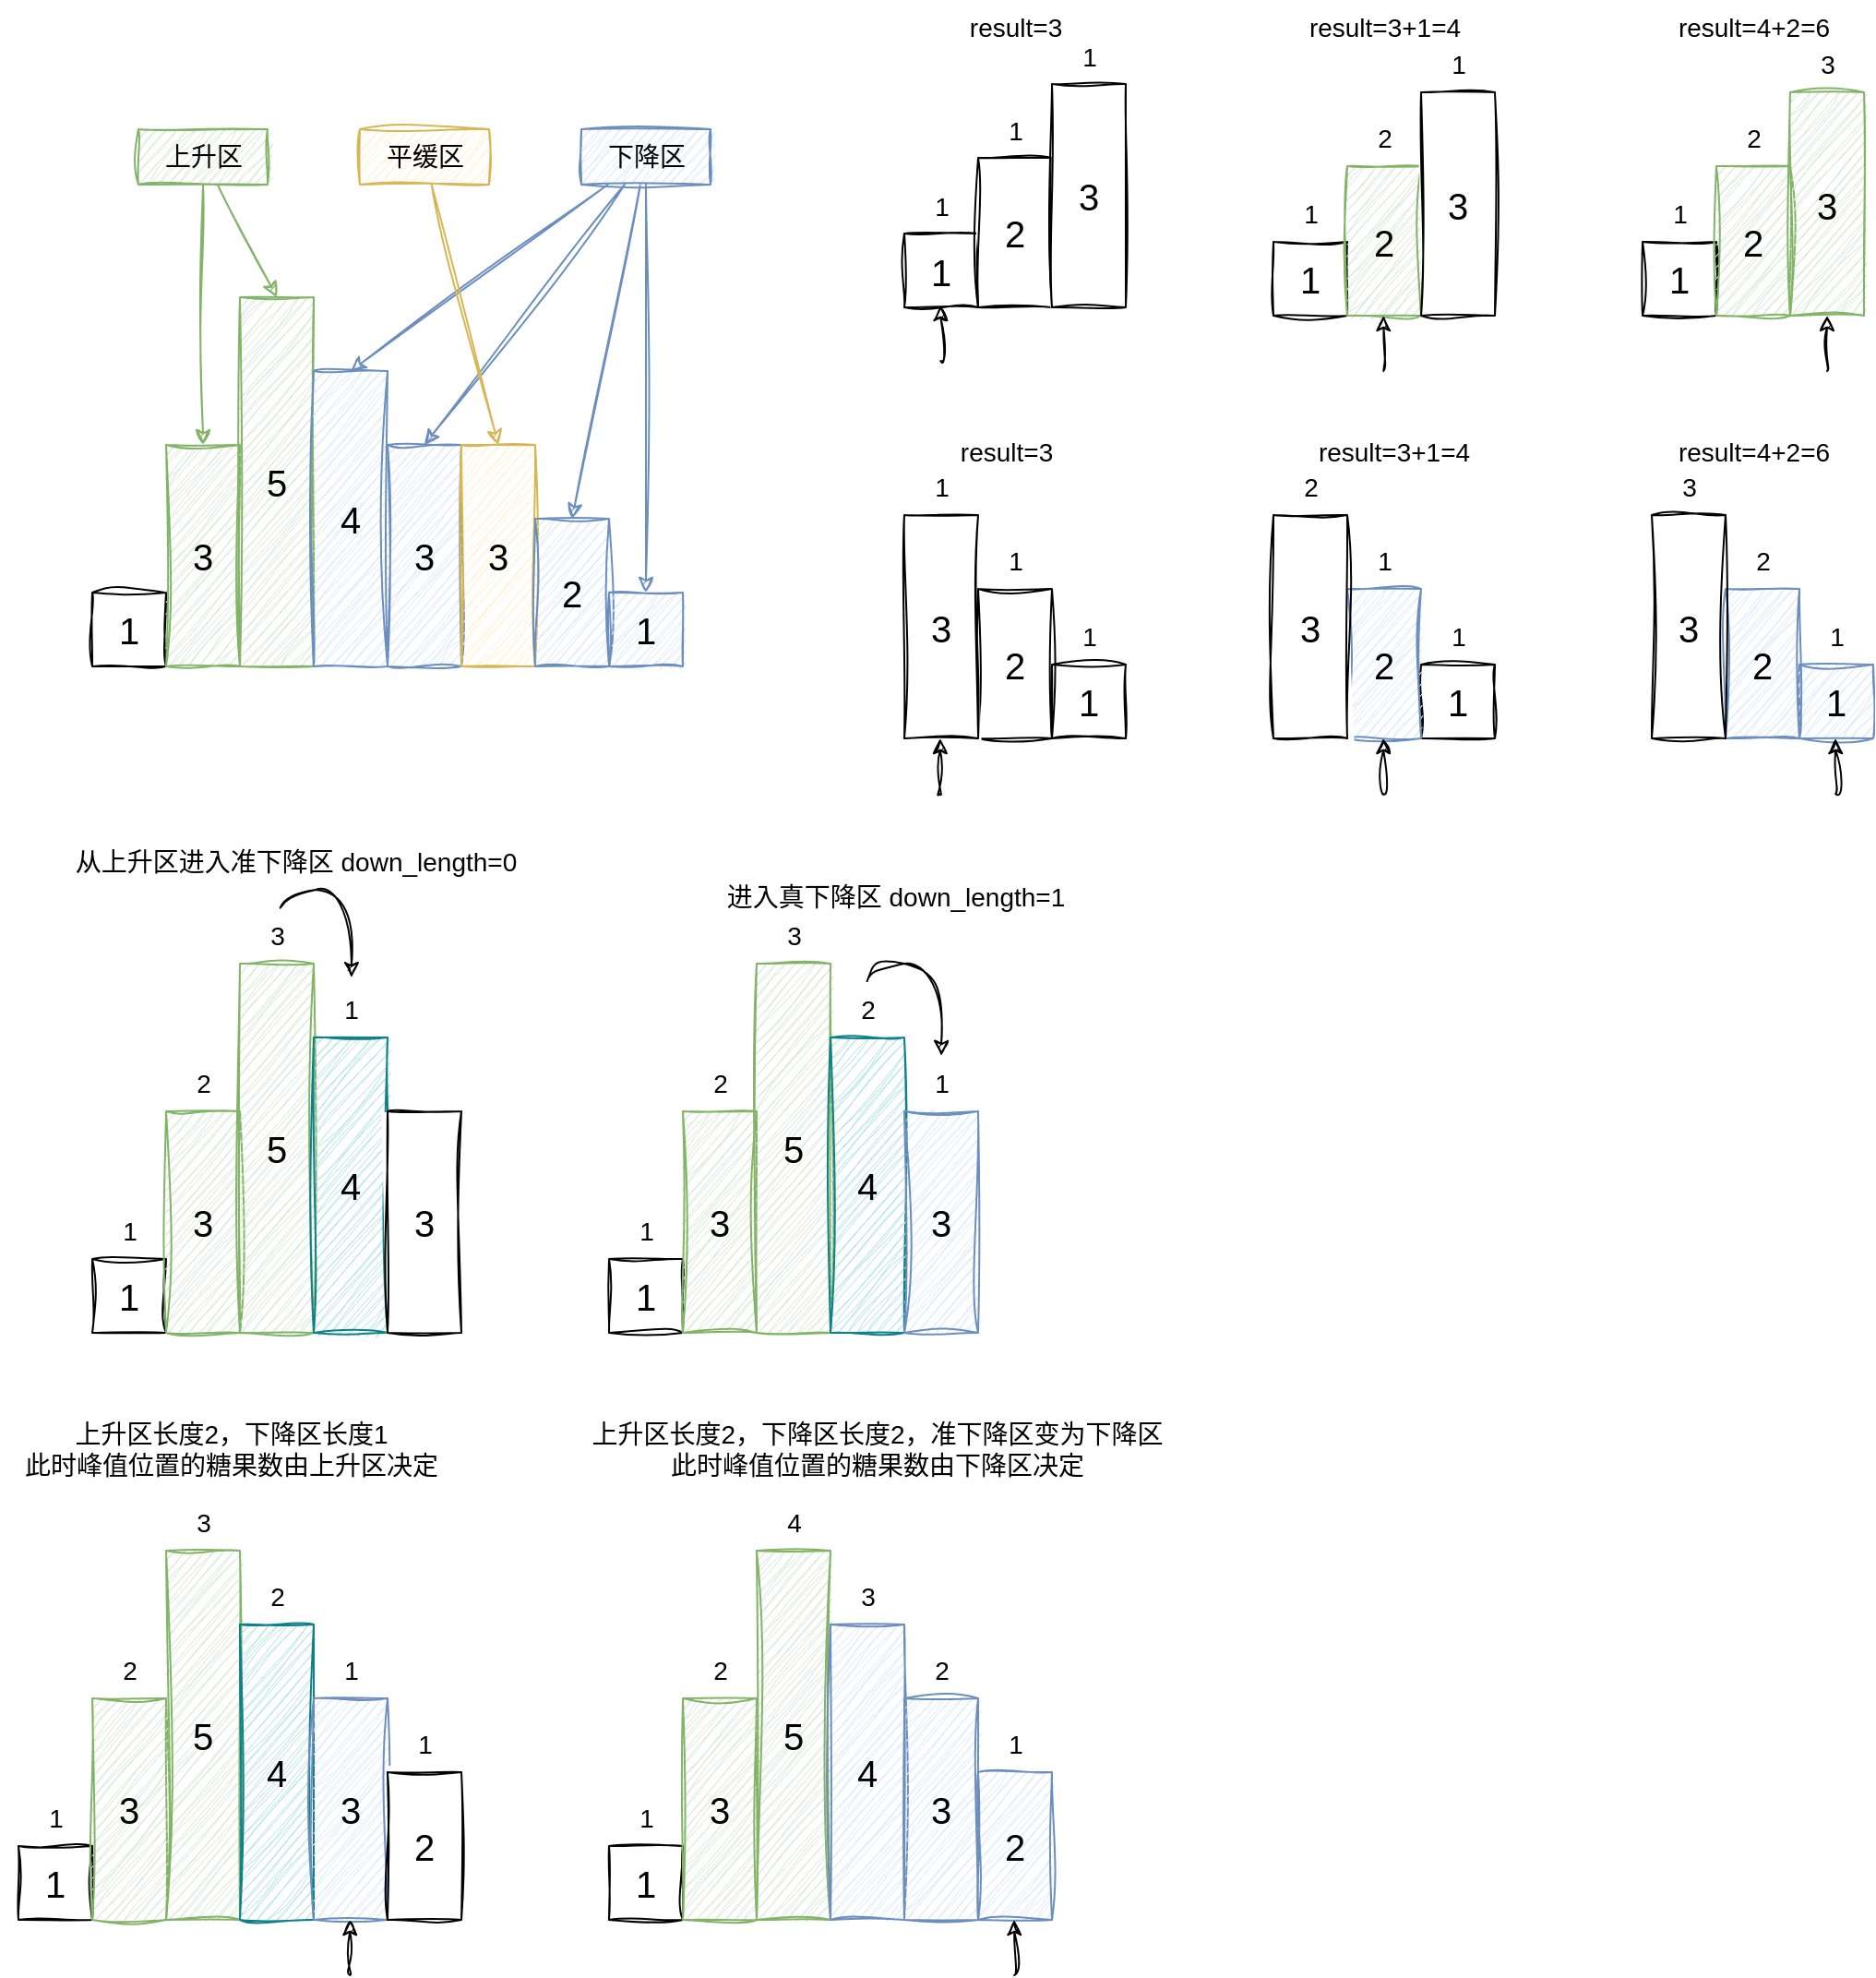 <mxfile>
    <diagram id="J0YqyZ4DPKJ8LeKf7qTu" name="Page-1">
        <mxGraphModel dx="835" dy="553" grid="0" gridSize="10" guides="1" tooltips="1" connect="1" arrows="1" fold="1" page="1" pageScale="1" pageWidth="4681" pageHeight="3300" math="0" shadow="0">
            <root>
                <mxCell id="0"/>
                <mxCell id="1" parent="0"/>
                <mxCell id="2" value="1" style="rounded=0;whiteSpace=wrap;html=1;sketch=1;hachureGap=4;jiggle=2;curveFitting=1;fontFamily=Helvetica;fontSize=20;" vertex="1" parent="1">
                    <mxGeometry x="120" y="321" width="40" height="40" as="geometry"/>
                </mxCell>
                <mxCell id="3" value="3" style="rounded=0;whiteSpace=wrap;html=1;sketch=1;hachureGap=4;jiggle=2;curveFitting=1;fontFamily=Helvetica;fontSize=20;fillColor=#d5e8d4;strokeColor=#82b366;" vertex="1" parent="1">
                    <mxGeometry x="160" y="241" width="40" height="120" as="geometry"/>
                </mxCell>
                <mxCell id="4" value="5" style="rounded=0;whiteSpace=wrap;html=1;sketch=1;hachureGap=4;jiggle=2;curveFitting=1;fontFamily=Helvetica;fontSize=20;fillColor=#d5e8d4;strokeColor=#82b366;" vertex="1" parent="1">
                    <mxGeometry x="200" y="161" width="40" height="200" as="geometry"/>
                </mxCell>
                <mxCell id="5" value="4" style="rounded=0;whiteSpace=wrap;html=1;sketch=1;hachureGap=4;jiggle=2;curveFitting=1;fontFamily=Helvetica;fontSize=20;fillColor=#dae8fc;strokeColor=#6c8ebf;" vertex="1" parent="1">
                    <mxGeometry x="240" y="201" width="40" height="160" as="geometry"/>
                </mxCell>
                <mxCell id="6" value="3" style="rounded=0;whiteSpace=wrap;html=1;sketch=1;hachureGap=4;jiggle=2;curveFitting=1;fontFamily=Helvetica;fontSize=20;fillColor=#dae8fc;strokeColor=#6c8ebf;" vertex="1" parent="1">
                    <mxGeometry x="280" y="241" width="40" height="120" as="geometry"/>
                </mxCell>
                <mxCell id="75" value="3" style="rounded=0;whiteSpace=wrap;html=1;sketch=1;hachureGap=4;jiggle=2;curveFitting=1;fontFamily=Helvetica;fontSize=20;fillColor=#fff2cc;strokeColor=#d6b656;" vertex="1" parent="1">
                    <mxGeometry x="320" y="241" width="40" height="120" as="geometry"/>
                </mxCell>
                <mxCell id="76" value="2" style="rounded=0;whiteSpace=wrap;html=1;sketch=1;hachureGap=4;jiggle=2;curveFitting=1;fontFamily=Helvetica;fontSize=20;fillColor=#dae8fc;strokeColor=#6c8ebf;" vertex="1" parent="1">
                    <mxGeometry x="360" y="281" width="40" height="80" as="geometry"/>
                </mxCell>
                <mxCell id="77" value="1" style="rounded=0;whiteSpace=wrap;html=1;sketch=1;hachureGap=4;jiggle=2;curveFitting=1;fontFamily=Helvetica;fontSize=20;fillColor=#dae8fc;strokeColor=#6c8ebf;" vertex="1" parent="1">
                    <mxGeometry x="400" y="321" width="40" height="40" as="geometry"/>
                </mxCell>
                <mxCell id="80" style="edgeStyle=none;sketch=1;hachureGap=4;jiggle=2;curveFitting=1;html=1;entryX=0.5;entryY=0;entryDx=0;entryDy=0;fontFamily=Helvetica;fontSize=14;fillColor=#d5e8d4;strokeColor=#82b366;" edge="1" parent="1" source="79" target="3">
                    <mxGeometry relative="1" as="geometry"/>
                </mxCell>
                <mxCell id="81" style="edgeStyle=none;sketch=1;hachureGap=4;jiggle=2;curveFitting=1;html=1;entryX=0.5;entryY=0;entryDx=0;entryDy=0;fontFamily=Helvetica;fontSize=14;fillColor=#d5e8d4;strokeColor=#82b366;" edge="1" parent="1" source="79" target="4">
                    <mxGeometry relative="1" as="geometry"/>
                </mxCell>
                <mxCell id="79" value="上升区" style="text;html=1;align=center;verticalAlign=middle;resizable=0;points=[];autosize=1;strokeColor=#82b366;fillColor=#d5e8d4;fontSize=14;fontFamily=Helvetica;sketch=1;hachureGap=4;jiggle=2;curveFitting=1;fontSource=https%3A%2F%2Ffonts.googleapis.com%2Fcss%3Ffamily%3DArchitects%2BDaughter;" vertex="1" parent="1">
                    <mxGeometry x="145" y="70" width="70" height="30" as="geometry"/>
                </mxCell>
                <mxCell id="83" style="edgeStyle=none;sketch=1;hachureGap=4;jiggle=2;curveFitting=1;html=1;entryX=0.5;entryY=0;entryDx=0;entryDy=0;fontFamily=Helvetica;fontSize=14;fillColor=#dae8fc;strokeColor=#6c8ebf;" edge="1" parent="1" source="82" target="5">
                    <mxGeometry relative="1" as="geometry"/>
                </mxCell>
                <mxCell id="84" style="edgeStyle=none;sketch=1;hachureGap=4;jiggle=2;curveFitting=1;html=1;entryX=0.5;entryY=0;entryDx=0;entryDy=0;fontFamily=Helvetica;fontSize=14;fillColor=#dae8fc;strokeColor=#6c8ebf;" edge="1" parent="1" source="82" target="6">
                    <mxGeometry relative="1" as="geometry"/>
                </mxCell>
                <mxCell id="85" style="edgeStyle=none;sketch=1;hachureGap=4;jiggle=2;curveFitting=1;html=1;entryX=0.5;entryY=0;entryDx=0;entryDy=0;fontFamily=Helvetica;fontSize=14;fillColor=#dae8fc;strokeColor=#6c8ebf;" edge="1" parent="1" source="82" target="76">
                    <mxGeometry relative="1" as="geometry"/>
                </mxCell>
                <mxCell id="86" style="edgeStyle=none;sketch=1;hachureGap=4;jiggle=2;curveFitting=1;html=1;entryX=0.5;entryY=0;entryDx=0;entryDy=0;fontFamily=Helvetica;fontSize=14;fillColor=#dae8fc;strokeColor=#6c8ebf;" edge="1" parent="1" source="82" target="77">
                    <mxGeometry relative="1" as="geometry"/>
                </mxCell>
                <mxCell id="82" value="下降区" style="text;html=1;align=center;verticalAlign=middle;resizable=0;points=[];autosize=1;strokeColor=#6c8ebf;fillColor=#dae8fc;fontSize=14;fontFamily=Helvetica;sketch=1;hachureGap=4;jiggle=2;curveFitting=1;fontSource=https%3A%2F%2Ffonts.googleapis.com%2Fcss%3Ffamily%3DArchitects%2BDaughter;" vertex="1" parent="1">
                    <mxGeometry x="385" y="70" width="70" height="30" as="geometry"/>
                </mxCell>
                <mxCell id="88" style="edgeStyle=none;sketch=1;hachureGap=4;jiggle=2;curveFitting=1;html=1;entryX=0.5;entryY=0;entryDx=0;entryDy=0;fontFamily=Helvetica;fontSize=14;fillColor=#fff2cc;strokeColor=#d6b656;" edge="1" parent="1" source="87" target="75">
                    <mxGeometry relative="1" as="geometry"/>
                </mxCell>
                <mxCell id="87" value="平缓区" style="text;html=1;align=center;verticalAlign=middle;resizable=0;points=[];autosize=1;strokeColor=#d6b656;fillColor=#fff2cc;fontSize=14;fontFamily=Helvetica;sketch=1;hachureGap=4;jiggle=2;curveFitting=1;fontSource=https%3A%2F%2Ffonts.googleapis.com%2Fcss%3Ffamily%3DArchitects%2BDaughter;" vertex="1" parent="1">
                    <mxGeometry x="265" y="70" width="70" height="30" as="geometry"/>
                </mxCell>
                <mxCell id="89" value="1" style="rounded=0;whiteSpace=wrap;html=1;sketch=1;hachureGap=4;jiggle=2;curveFitting=1;fontFamily=Helvetica;fontSize=20;" vertex="1" parent="1">
                    <mxGeometry x="120" y="682" width="40" height="40" as="geometry"/>
                </mxCell>
                <mxCell id="90" value="3" style="rounded=0;whiteSpace=wrap;html=1;sketch=1;hachureGap=4;jiggle=2;curveFitting=1;fontFamily=Helvetica;fontSize=20;fillColor=#d5e8d4;strokeColor=#82b366;" vertex="1" parent="1">
                    <mxGeometry x="160" y="602" width="40" height="120" as="geometry"/>
                </mxCell>
                <mxCell id="91" value="5" style="rounded=0;whiteSpace=wrap;html=1;sketch=1;hachureGap=4;jiggle=2;curveFitting=1;fontFamily=Helvetica;fontSize=20;fillColor=#d5e8d4;strokeColor=#82b366;" vertex="1" parent="1">
                    <mxGeometry x="200" y="522" width="40" height="200" as="geometry"/>
                </mxCell>
                <mxCell id="92" value="4" style="rounded=0;whiteSpace=wrap;html=1;sketch=1;hachureGap=4;jiggle=2;curveFitting=1;fontFamily=Helvetica;fontSize=20;labelBorderColor=none;fillColor=#b0e3e6;strokeColor=#0e8088;" vertex="1" parent="1">
                    <mxGeometry x="240" y="562" width="40" height="160" as="geometry"/>
                </mxCell>
                <mxCell id="93" value="3" style="rounded=0;whiteSpace=wrap;html=1;sketch=1;hachureGap=4;jiggle=2;curveFitting=1;fontFamily=Helvetica;fontSize=20;" vertex="1" parent="1">
                    <mxGeometry x="280" y="602" width="40" height="120" as="geometry"/>
                </mxCell>
                <mxCell id="107" value="1" style="text;html=1;align=center;verticalAlign=middle;resizable=0;points=[];autosize=1;strokeColor=none;fillColor=none;fontSize=14;fontFamily=Helvetica;sketch=1;hachureGap=4;jiggle=2;curveFitting=1;fontSource=https%3A%2F%2Ffonts.googleapis.com%2Fcss%3Ffamily%3DArchitects%2BDaughter;" vertex="1" parent="1">
                    <mxGeometry x="125" y="652" width="30" height="30" as="geometry"/>
                </mxCell>
                <mxCell id="108" value="2" style="text;html=1;align=center;verticalAlign=middle;resizable=0;points=[];autosize=1;strokeColor=none;fillColor=none;fontSize=14;fontFamily=Helvetica;sketch=1;hachureGap=4;jiggle=2;curveFitting=1;fontSource=https%3A%2F%2Ffonts.googleapis.com%2Fcss%3Ffamily%3DArchitects%2BDaughter;" vertex="1" parent="1">
                    <mxGeometry x="165" y="572" width="30" height="30" as="geometry"/>
                </mxCell>
                <mxCell id="111" style="edgeStyle=orthogonalEdgeStyle;sketch=1;hachureGap=4;jiggle=2;curveFitting=1;html=1;entryX=0.515;entryY=-0.08;entryDx=0;entryDy=0;entryPerimeter=0;fontFamily=Helvetica;fontSize=14;curved=1;exitX=0.561;exitY=-0.007;exitDx=0;exitDy=0;exitPerimeter=0;" edge="1" parent="1" source="109" target="110">
                    <mxGeometry relative="1" as="geometry"/>
                </mxCell>
                <mxCell id="112" value="从上升区进入准下降区 down_length=0" style="edgeLabel;html=1;align=center;verticalAlign=middle;resizable=0;points=[];fontSize=14;fontFamily=Helvetica;" vertex="1" connectable="0" parent="111">
                    <mxGeometry x="0.15" y="-5" relative="1" as="geometry">
                        <mxPoint x="-26" y="-22" as="offset"/>
                    </mxGeometry>
                </mxCell>
                <mxCell id="109" value="3" style="text;html=1;align=center;verticalAlign=middle;resizable=0;points=[];autosize=1;strokeColor=none;fillColor=none;fontSize=14;fontFamily=Helvetica;sketch=1;hachureGap=4;jiggle=2;curveFitting=1;fontSource=https%3A%2F%2Ffonts.googleapis.com%2Fcss%3Ffamily%3DArchitects%2BDaughter;" vertex="1" parent="1">
                    <mxGeometry x="205" y="492" width="30" height="30" as="geometry"/>
                </mxCell>
                <mxCell id="110" value="1" style="text;html=1;align=center;verticalAlign=middle;resizable=0;points=[];autosize=1;strokeColor=none;fillColor=none;fontSize=14;fontFamily=Helvetica;sketch=1;hachureGap=4;jiggle=2;curveFitting=1;fontSource=https%3A%2F%2Ffonts.googleapis.com%2Fcss%3Ffamily%3DArchitects%2BDaughter;" vertex="1" parent="1">
                    <mxGeometry x="245" y="532" width="30" height="30" as="geometry"/>
                </mxCell>
                <mxCell id="114" value="1" style="rounded=0;whiteSpace=wrap;html=1;sketch=1;hachureGap=4;jiggle=2;curveFitting=1;fontFamily=Helvetica;fontSize=20;" vertex="1" parent="1">
                    <mxGeometry x="400" y="682" width="40" height="40" as="geometry"/>
                </mxCell>
                <mxCell id="115" value="3" style="rounded=0;whiteSpace=wrap;html=1;sketch=1;hachureGap=4;jiggle=2;curveFitting=1;fontFamily=Helvetica;fontSize=20;fillColor=#d5e8d4;strokeColor=#82b366;" vertex="1" parent="1">
                    <mxGeometry x="440" y="602" width="40" height="120" as="geometry"/>
                </mxCell>
                <mxCell id="116" value="5" style="rounded=0;whiteSpace=wrap;html=1;sketch=1;hachureGap=4;jiggle=2;curveFitting=1;fontFamily=Helvetica;fontSize=20;fillColor=#d5e8d4;strokeColor=#82b366;" vertex="1" parent="1">
                    <mxGeometry x="480" y="522" width="40" height="200" as="geometry"/>
                </mxCell>
                <mxCell id="117" value="4" style="rounded=0;whiteSpace=wrap;html=1;sketch=1;hachureGap=4;jiggle=2;curveFitting=1;fontFamily=Helvetica;fontSize=20;fillColor=#b0e3e6;strokeColor=#0e8088;" vertex="1" parent="1">
                    <mxGeometry x="520" y="562" width="40" height="160" as="geometry"/>
                </mxCell>
                <mxCell id="118" value="3" style="rounded=0;whiteSpace=wrap;html=1;sketch=1;hachureGap=4;jiggle=2;curveFitting=1;fontFamily=Helvetica;fontSize=20;fillColor=#dae8fc;strokeColor=#6c8ebf;" vertex="1" parent="1">
                    <mxGeometry x="560" y="602" width="40" height="120" as="geometry"/>
                </mxCell>
                <mxCell id="122" value="1" style="text;html=1;align=center;verticalAlign=middle;resizable=0;points=[];autosize=1;strokeColor=none;fillColor=none;fontSize=14;fontFamily=Helvetica;sketch=1;hachureGap=4;jiggle=2;curveFitting=1;fontSource=https%3A%2F%2Ffonts.googleapis.com%2Fcss%3Ffamily%3DArchitects%2BDaughter;" vertex="1" parent="1">
                    <mxGeometry x="405" y="652" width="30" height="30" as="geometry"/>
                </mxCell>
                <mxCell id="123" value="2" style="text;html=1;align=center;verticalAlign=middle;resizable=0;points=[];autosize=1;strokeColor=none;fillColor=none;fontSize=14;fontFamily=Helvetica;sketch=1;hachureGap=4;jiggle=2;curveFitting=1;fontSource=https%3A%2F%2Ffonts.googleapis.com%2Fcss%3Ffamily%3DArchitects%2BDaughter;" vertex="1" parent="1">
                    <mxGeometry x="445" y="572" width="30" height="30" as="geometry"/>
                </mxCell>
                <mxCell id="124" style="edgeStyle=orthogonalEdgeStyle;sketch=1;hachureGap=4;jiggle=2;curveFitting=1;html=1;fontFamily=Helvetica;fontSize=14;curved=1;exitX=0.494;exitY=-0.016;exitDx=0;exitDy=0;exitPerimeter=0;" edge="1" parent="1" source="127" target="128">
                    <mxGeometry relative="1" as="geometry">
                        <mxPoint x="560" y="500" as="targetPoint"/>
                    </mxGeometry>
                </mxCell>
                <mxCell id="125" value="进入真下降区 down_length=1" style="edgeLabel;html=1;align=center;verticalAlign=middle;resizable=0;points=[];fontSize=14;fontFamily=Helvetica;" vertex="1" connectable="0" parent="124">
                    <mxGeometry x="0.15" y="-5" relative="1" as="geometry">
                        <mxPoint x="-20" y="-44" as="offset"/>
                    </mxGeometry>
                </mxCell>
                <mxCell id="126" value="3" style="text;html=1;align=center;verticalAlign=middle;resizable=0;points=[];autosize=1;strokeColor=none;fillColor=none;fontSize=14;fontFamily=Helvetica;sketch=1;hachureGap=4;jiggle=2;curveFitting=1;fontSource=https%3A%2F%2Ffonts.googleapis.com%2Fcss%3Ffamily%3DArchitects%2BDaughter;" vertex="1" parent="1">
                    <mxGeometry x="485" y="492" width="30" height="30" as="geometry"/>
                </mxCell>
                <mxCell id="127" value="2" style="text;html=1;align=center;verticalAlign=middle;resizable=0;points=[];autosize=1;strokeColor=none;fillColor=none;fontSize=14;fontFamily=Helvetica;sketch=1;hachureGap=4;jiggle=2;curveFitting=1;fontSource=https%3A%2F%2Ffonts.googleapis.com%2Fcss%3Ffamily%3DArchitects%2BDaughter;" vertex="1" parent="1">
                    <mxGeometry x="525" y="532" width="30" height="30" as="geometry"/>
                </mxCell>
                <mxCell id="128" value="1" style="text;html=1;align=center;verticalAlign=middle;resizable=0;points=[];autosize=1;strokeColor=none;fillColor=none;fontSize=14;fontFamily=Helvetica;sketch=1;hachureGap=4;jiggle=2;curveFitting=1;fontSource=https%3A%2F%2Ffonts.googleapis.com%2Fcss%3Ffamily%3DArchitects%2BDaughter;" vertex="1" parent="1">
                    <mxGeometry x="565" y="572" width="30" height="30" as="geometry"/>
                </mxCell>
                <mxCell id="149" value="1" style="rounded=0;whiteSpace=wrap;html=1;sketch=1;hachureGap=4;jiggle=2;curveFitting=1;fontFamily=Helvetica;fontSize=20;" vertex="1" parent="1">
                    <mxGeometry x="760" y="131" width="40" height="40" as="geometry"/>
                </mxCell>
                <mxCell id="150" value="2" style="rounded=0;whiteSpace=wrap;html=1;sketch=1;hachureGap=4;jiggle=2;curveFitting=1;fontFamily=Helvetica;fontSize=20;fillColor=#d5e8d4;strokeColor=#82b366;" vertex="1" parent="1">
                    <mxGeometry x="800" y="90" width="40" height="81" as="geometry"/>
                </mxCell>
                <mxCell id="151" value="3" style="rounded=0;whiteSpace=wrap;html=1;sketch=1;hachureGap=4;jiggle=2;curveFitting=1;fontFamily=Helvetica;fontSize=20;" vertex="1" parent="1">
                    <mxGeometry x="840" y="50" width="40" height="121" as="geometry"/>
                </mxCell>
                <mxCell id="152" value="1" style="text;html=1;align=center;verticalAlign=middle;resizable=0;points=[];autosize=1;strokeColor=none;fillColor=none;fontSize=14;fontFamily=Helvetica;sketch=1;hachureGap=4;jiggle=2;curveFitting=1;fontSource=https%3A%2F%2Ffonts.googleapis.com%2Fcss%3Ffamily%3DArchitects%2BDaughter;" vertex="1" parent="1">
                    <mxGeometry x="765" y="101" width="30" height="30" as="geometry"/>
                </mxCell>
                <mxCell id="153" value="2" style="text;html=1;align=center;verticalAlign=middle;resizable=0;points=[];autosize=1;strokeColor=none;fillColor=none;fontSize=14;fontFamily=Helvetica;sketch=1;hachureGap=4;jiggle=2;curveFitting=1;fontSource=https%3A%2F%2Ffonts.googleapis.com%2Fcss%3Ffamily%3DArchitects%2BDaughter;" vertex="1" parent="1">
                    <mxGeometry x="805" y="60" width="30" height="30" as="geometry"/>
                </mxCell>
                <mxCell id="154" value="1" style="text;html=1;align=center;verticalAlign=middle;resizable=0;points=[];autosize=1;strokeColor=none;fillColor=none;fontSize=14;fontFamily=Helvetica;sketch=1;hachureGap=4;jiggle=2;curveFitting=1;fontSource=https%3A%2F%2Ffonts.googleapis.com%2Fcss%3Ffamily%3DArchitects%2BDaughter;" vertex="1" parent="1">
                    <mxGeometry x="845" y="20" width="30" height="30" as="geometry"/>
                </mxCell>
                <mxCell id="168" value="1" style="rounded=0;whiteSpace=wrap;html=1;sketch=1;hachureGap=4;jiggle=2;curveFitting=1;fontFamily=Helvetica;fontSize=20;" vertex="1" parent="1">
                    <mxGeometry x="560" y="126.5" width="40" height="40" as="geometry"/>
                </mxCell>
                <mxCell id="169" value="2" style="rounded=0;whiteSpace=wrap;html=1;sketch=1;hachureGap=4;jiggle=2;curveFitting=1;fontFamily=Helvetica;fontSize=20;" vertex="1" parent="1">
                    <mxGeometry x="600" y="85.5" width="40" height="81" as="geometry"/>
                </mxCell>
                <mxCell id="170" value="3" style="rounded=0;whiteSpace=wrap;html=1;sketch=1;hachureGap=4;jiggle=2;curveFitting=1;fontFamily=Helvetica;fontSize=20;" vertex="1" parent="1">
                    <mxGeometry x="640" y="45.5" width="40" height="121" as="geometry"/>
                </mxCell>
                <mxCell id="171" value="1" style="text;html=1;align=center;verticalAlign=middle;resizable=0;points=[];autosize=1;strokeColor=none;fillColor=none;fontSize=14;fontFamily=Helvetica;sketch=1;hachureGap=4;jiggle=2;curveFitting=1;fontSource=https%3A%2F%2Ffonts.googleapis.com%2Fcss%3Ffamily%3DArchitects%2BDaughter;" vertex="1" parent="1">
                    <mxGeometry x="565" y="96.5" width="30" height="30" as="geometry"/>
                </mxCell>
                <mxCell id="172" value="1" style="text;html=1;align=center;verticalAlign=middle;resizable=0;points=[];autosize=1;strokeColor=none;fillColor=none;fontSize=14;fontFamily=Helvetica;sketch=1;hachureGap=4;jiggle=2;curveFitting=1;fontSource=https%3A%2F%2Ffonts.googleapis.com%2Fcss%3Ffamily%3DArchitects%2BDaughter;" vertex="1" parent="1">
                    <mxGeometry x="605" y="55.5" width="30" height="30" as="geometry"/>
                </mxCell>
                <mxCell id="173" value="1" style="text;html=1;align=center;verticalAlign=middle;resizable=0;points=[];autosize=1;strokeColor=none;fillColor=none;fontSize=14;fontFamily=Helvetica;sketch=1;hachureGap=4;jiggle=2;curveFitting=1;fontSource=https%3A%2F%2Ffonts.googleapis.com%2Fcss%3Ffamily%3DArchitects%2BDaughter;" vertex="1" parent="1">
                    <mxGeometry x="645" y="15.5" width="30" height="30" as="geometry"/>
                </mxCell>
                <mxCell id="174" value="1" style="rounded=0;whiteSpace=wrap;html=1;sketch=1;hachureGap=4;jiggle=2;curveFitting=1;fontFamily=Helvetica;fontSize=20;" vertex="1" parent="1">
                    <mxGeometry x="960" y="131" width="40" height="40" as="geometry"/>
                </mxCell>
                <mxCell id="175" value="2" style="rounded=0;whiteSpace=wrap;html=1;sketch=1;hachureGap=4;jiggle=2;curveFitting=1;fontFamily=Helvetica;fontSize=20;fillColor=#d5e8d4;strokeColor=#82b366;" vertex="1" parent="1">
                    <mxGeometry x="1000" y="90" width="40" height="81" as="geometry"/>
                </mxCell>
                <mxCell id="176" value="3" style="rounded=0;whiteSpace=wrap;html=1;sketch=1;hachureGap=4;jiggle=2;curveFitting=1;fontFamily=Helvetica;fontSize=20;fillColor=#d5e8d4;strokeColor=#82b366;" vertex="1" parent="1">
                    <mxGeometry x="1040" y="50" width="40" height="121" as="geometry"/>
                </mxCell>
                <mxCell id="177" value="1" style="text;html=1;align=center;verticalAlign=middle;resizable=0;points=[];autosize=1;strokeColor=none;fillColor=none;fontSize=14;fontFamily=Helvetica;sketch=1;hachureGap=4;jiggle=2;curveFitting=1;fontSource=https%3A%2F%2Ffonts.googleapis.com%2Fcss%3Ffamily%3DArchitects%2BDaughter;" vertex="1" parent="1">
                    <mxGeometry x="965" y="101" width="30" height="30" as="geometry"/>
                </mxCell>
                <mxCell id="178" value="2" style="text;html=1;align=center;verticalAlign=middle;resizable=0;points=[];autosize=1;strokeColor=none;fillColor=none;fontSize=14;fontFamily=Helvetica;sketch=1;hachureGap=4;jiggle=2;curveFitting=1;fontSource=https%3A%2F%2Ffonts.googleapis.com%2Fcss%3Ffamily%3DArchitects%2BDaughter;" vertex="1" parent="1">
                    <mxGeometry x="1005" y="60" width="30" height="30" as="geometry"/>
                </mxCell>
                <mxCell id="179" value="3" style="text;html=1;align=center;verticalAlign=middle;resizable=0;points=[];autosize=1;strokeColor=none;fillColor=none;fontSize=14;fontFamily=Helvetica;sketch=1;hachureGap=4;jiggle=2;curveFitting=1;fontSource=https%3A%2F%2Ffonts.googleapis.com%2Fcss%3Ffamily%3DArchitects%2BDaughter;" vertex="1" parent="1">
                    <mxGeometry x="1045" y="20" width="30" height="30" as="geometry"/>
                </mxCell>
                <mxCell id="180" value="" style="endArrow=classic;html=1;sketch=1;hachureGap=4;jiggle=2;curveFitting=1;fontFamily=Helvetica;fontSize=14;curved=1;" edge="1" parent="1">
                    <mxGeometry width="50" height="50" relative="1" as="geometry">
                        <mxPoint x="579.66" y="195.5" as="sourcePoint"/>
                        <mxPoint x="579.66" y="165.5" as="targetPoint"/>
                    </mxGeometry>
                </mxCell>
                <mxCell id="181" value="" style="endArrow=classic;html=1;sketch=1;hachureGap=4;jiggle=2;curveFitting=1;fontFamily=Helvetica;fontSize=14;curved=1;" edge="1" parent="1">
                    <mxGeometry width="50" height="50" relative="1" as="geometry">
                        <mxPoint x="819.66" y="201" as="sourcePoint"/>
                        <mxPoint x="819.66" y="171" as="targetPoint"/>
                    </mxGeometry>
                </mxCell>
                <mxCell id="182" value="result=3" style="text;html=1;align=center;verticalAlign=middle;resizable=0;points=[];autosize=1;strokeColor=none;fillColor=none;fontSize=14;fontFamily=Helvetica;sketch=1;hachureGap=4;jiggle=2;curveFitting=1;fontSource=https%3A%2F%2Ffonts.googleapis.com%2Fcss%3Ffamily%3DArchitects%2BDaughter;" vertex="1" parent="1">
                    <mxGeometry x="585" width="70" height="30" as="geometry"/>
                </mxCell>
                <mxCell id="183" value="result=3+1=4" style="text;html=1;align=center;verticalAlign=middle;resizable=0;points=[];autosize=1;strokeColor=none;fillColor=none;fontSize=14;fontFamily=Helvetica;sketch=1;hachureGap=4;jiggle=2;curveFitting=1;fontSource=https%3A%2F%2Ffonts.googleapis.com%2Fcss%3Ffamily%3DArchitects%2BDaughter;" vertex="1" parent="1">
                    <mxGeometry x="765" width="110" height="30" as="geometry"/>
                </mxCell>
                <mxCell id="184" value="" style="endArrow=classic;html=1;sketch=1;hachureGap=4;jiggle=2;curveFitting=1;fontFamily=Helvetica;fontSize=14;curved=1;" edge="1" parent="1">
                    <mxGeometry width="50" height="50" relative="1" as="geometry">
                        <mxPoint x="1060" y="201" as="sourcePoint"/>
                        <mxPoint x="1060" y="171" as="targetPoint"/>
                    </mxGeometry>
                </mxCell>
                <mxCell id="185" value="result=4+2=6" style="text;html=1;align=center;verticalAlign=middle;resizable=0;points=[];autosize=1;strokeColor=none;fillColor=none;fontSize=14;fontFamily=Helvetica;sketch=1;hachureGap=4;jiggle=2;curveFitting=1;fontSource=https%3A%2F%2Ffonts.googleapis.com%2Fcss%3Ffamily%3DArchitects%2BDaughter;" vertex="1" parent="1">
                    <mxGeometry x="965" width="110" height="30" as="geometry"/>
                </mxCell>
                <mxCell id="192" value="1" style="rounded=0;whiteSpace=wrap;html=1;sketch=1;hachureGap=4;jiggle=2;curveFitting=1;fontFamily=Helvetica;fontSize=20;" vertex="1" parent="1">
                    <mxGeometry x="640" y="360" width="40" height="40" as="geometry"/>
                </mxCell>
                <mxCell id="193" value="2" style="rounded=0;whiteSpace=wrap;html=1;sketch=1;hachureGap=4;jiggle=2;curveFitting=1;fontFamily=Helvetica;fontSize=20;" vertex="1" parent="1">
                    <mxGeometry x="600" y="319" width="40" height="81" as="geometry"/>
                </mxCell>
                <mxCell id="194" value="3" style="rounded=0;whiteSpace=wrap;html=1;sketch=1;hachureGap=4;jiggle=2;curveFitting=1;fontFamily=Helvetica;fontSize=20;" vertex="1" parent="1">
                    <mxGeometry x="560" y="279" width="40" height="121" as="geometry"/>
                </mxCell>
                <mxCell id="195" value="1" style="text;html=1;align=center;verticalAlign=middle;resizable=0;points=[];autosize=1;strokeColor=none;fillColor=none;fontSize=14;fontFamily=Helvetica;sketch=1;hachureGap=4;jiggle=2;curveFitting=1;fontSource=https%3A%2F%2Ffonts.googleapis.com%2Fcss%3Ffamily%3DArchitects%2BDaughter;" vertex="1" parent="1">
                    <mxGeometry x="645" y="330" width="30" height="30" as="geometry"/>
                </mxCell>
                <mxCell id="196" value="1" style="text;html=1;align=center;verticalAlign=middle;resizable=0;points=[];autosize=1;strokeColor=none;fillColor=none;fontSize=14;fontFamily=Helvetica;sketch=1;hachureGap=4;jiggle=2;curveFitting=1;fontSource=https%3A%2F%2Ffonts.googleapis.com%2Fcss%3Ffamily%3DArchitects%2BDaughter;" vertex="1" parent="1">
                    <mxGeometry x="605" y="289" width="30" height="30" as="geometry"/>
                </mxCell>
                <mxCell id="197" value="1" style="text;html=1;align=center;verticalAlign=middle;resizable=0;points=[];autosize=1;strokeColor=none;fillColor=none;fontSize=14;fontFamily=Helvetica;sketch=1;hachureGap=4;jiggle=2;curveFitting=1;fontSource=https%3A%2F%2Ffonts.googleapis.com%2Fcss%3Ffamily%3DArchitects%2BDaughter;" vertex="1" parent="1">
                    <mxGeometry x="565" y="249" width="30" height="30" as="geometry"/>
                </mxCell>
                <mxCell id="204" value="" style="endArrow=classic;html=1;sketch=1;hachureGap=4;jiggle=2;curveFitting=1;fontFamily=Helvetica;fontSize=14;curved=1;" edge="1" parent="1">
                    <mxGeometry width="50" height="50" relative="1" as="geometry">
                        <mxPoint x="579.41" y="430" as="sourcePoint"/>
                        <mxPoint x="579.41" y="400" as="targetPoint"/>
                    </mxGeometry>
                </mxCell>
                <mxCell id="206" value="result=3" style="text;html=1;align=center;verticalAlign=middle;resizable=0;points=[];autosize=1;strokeColor=none;fillColor=none;fontSize=14;fontFamily=Helvetica;sketch=1;hachureGap=4;jiggle=2;curveFitting=1;fontSource=https%3A%2F%2Ffonts.googleapis.com%2Fcss%3Ffamily%3DArchitects%2BDaughter;" vertex="1" parent="1">
                    <mxGeometry x="580" y="230" width="70" height="30" as="geometry"/>
                </mxCell>
                <mxCell id="210" value="1" style="rounded=0;whiteSpace=wrap;html=1;sketch=1;hachureGap=4;jiggle=2;curveFitting=1;fontFamily=Helvetica;fontSize=20;" vertex="1" parent="1">
                    <mxGeometry x="840" y="360" width="40" height="40" as="geometry"/>
                </mxCell>
                <mxCell id="211" value="2" style="rounded=0;whiteSpace=wrap;html=1;sketch=1;hachureGap=4;jiggle=2;curveFitting=1;fontFamily=Helvetica;fontSize=20;fillColor=#dae8fc;strokeColor=#6c8ebf;" vertex="1" parent="1">
                    <mxGeometry x="800" y="319" width="40" height="81" as="geometry"/>
                </mxCell>
                <mxCell id="212" value="3" style="rounded=0;whiteSpace=wrap;html=1;sketch=1;hachureGap=4;jiggle=2;curveFitting=1;fontFamily=Helvetica;fontSize=20;" vertex="1" parent="1">
                    <mxGeometry x="760" y="279" width="40" height="121" as="geometry"/>
                </mxCell>
                <mxCell id="213" value="1" style="text;html=1;align=center;verticalAlign=middle;resizable=0;points=[];autosize=1;strokeColor=none;fillColor=none;fontSize=14;fontFamily=Helvetica;sketch=1;hachureGap=4;jiggle=2;curveFitting=1;fontSource=https%3A%2F%2Ffonts.googleapis.com%2Fcss%3Ffamily%3DArchitects%2BDaughter;" vertex="1" parent="1">
                    <mxGeometry x="845" y="330" width="30" height="30" as="geometry"/>
                </mxCell>
                <mxCell id="214" value="1" style="text;html=1;align=center;verticalAlign=middle;resizable=0;points=[];autosize=1;strokeColor=none;fillColor=none;fontSize=14;fontFamily=Helvetica;sketch=1;hachureGap=4;jiggle=2;curveFitting=1;fontSource=https%3A%2F%2Ffonts.googleapis.com%2Fcss%3Ffamily%3DArchitects%2BDaughter;" vertex="1" parent="1">
                    <mxGeometry x="805" y="289" width="30" height="30" as="geometry"/>
                </mxCell>
                <mxCell id="215" value="2" style="text;html=1;align=center;verticalAlign=middle;resizable=0;points=[];autosize=1;strokeColor=none;fillColor=none;fontSize=14;fontFamily=Helvetica;sketch=1;hachureGap=4;jiggle=2;curveFitting=1;fontSource=https%3A%2F%2Ffonts.googleapis.com%2Fcss%3Ffamily%3DArchitects%2BDaughter;" vertex="1" parent="1">
                    <mxGeometry x="765" y="249" width="30" height="30" as="geometry"/>
                </mxCell>
                <mxCell id="216" value="" style="endArrow=classic;html=1;sketch=1;hachureGap=4;jiggle=2;curveFitting=1;fontFamily=Helvetica;fontSize=14;curved=1;" edge="1" parent="1">
                    <mxGeometry width="50" height="50" relative="1" as="geometry">
                        <mxPoint x="819.58" y="430" as="sourcePoint"/>
                        <mxPoint x="819.58" y="400" as="targetPoint"/>
                    </mxGeometry>
                </mxCell>
                <mxCell id="218" value="1" style="rounded=0;whiteSpace=wrap;html=1;sketch=1;hachureGap=4;jiggle=2;curveFitting=1;fontFamily=Helvetica;fontSize=20;fillColor=#dae8fc;strokeColor=#6c8ebf;" vertex="1" parent="1">
                    <mxGeometry x="1045" y="360" width="40" height="40" as="geometry"/>
                </mxCell>
                <mxCell id="219" value="2" style="rounded=0;whiteSpace=wrap;html=1;sketch=1;hachureGap=4;jiggle=2;curveFitting=1;fontFamily=Helvetica;fontSize=20;fillColor=#dae8fc;strokeColor=#6c8ebf;" vertex="1" parent="1">
                    <mxGeometry x="1005" y="319" width="40" height="81" as="geometry"/>
                </mxCell>
                <mxCell id="220" value="3" style="rounded=0;whiteSpace=wrap;html=1;sketch=1;hachureGap=4;jiggle=2;curveFitting=1;fontFamily=Helvetica;fontSize=20;" vertex="1" parent="1">
                    <mxGeometry x="965" y="279" width="40" height="121" as="geometry"/>
                </mxCell>
                <mxCell id="221" value="1" style="text;html=1;align=center;verticalAlign=middle;resizable=0;points=[];autosize=1;strokeColor=none;fillColor=none;fontSize=14;fontFamily=Helvetica;sketch=1;hachureGap=4;jiggle=2;curveFitting=1;fontSource=https%3A%2F%2Ffonts.googleapis.com%2Fcss%3Ffamily%3DArchitects%2BDaughter;" vertex="1" parent="1">
                    <mxGeometry x="1050" y="330" width="30" height="30" as="geometry"/>
                </mxCell>
                <mxCell id="222" value="2" style="text;html=1;align=center;verticalAlign=middle;resizable=0;points=[];autosize=1;strokeColor=none;fillColor=none;fontSize=14;fontFamily=Helvetica;sketch=1;hachureGap=4;jiggle=2;curveFitting=1;fontSource=https%3A%2F%2Ffonts.googleapis.com%2Fcss%3Ffamily%3DArchitects%2BDaughter;" vertex="1" parent="1">
                    <mxGeometry x="1010" y="289" width="30" height="30" as="geometry"/>
                </mxCell>
                <mxCell id="223" value="3" style="text;html=1;align=center;verticalAlign=middle;resizable=0;points=[];autosize=1;strokeColor=none;fillColor=none;fontSize=14;fontFamily=Helvetica;sketch=1;hachureGap=4;jiggle=2;curveFitting=1;fontSource=https%3A%2F%2Ffonts.googleapis.com%2Fcss%3Ffamily%3DArchitects%2BDaughter;" vertex="1" parent="1">
                    <mxGeometry x="970" y="249" width="30" height="30" as="geometry"/>
                </mxCell>
                <mxCell id="224" value="" style="endArrow=classic;html=1;sketch=1;hachureGap=4;jiggle=2;curveFitting=1;fontFamily=Helvetica;fontSize=14;curved=1;" edge="1" parent="1">
                    <mxGeometry width="50" height="50" relative="1" as="geometry">
                        <mxPoint x="1064.58" y="430" as="sourcePoint"/>
                        <mxPoint x="1064.58" y="400" as="targetPoint"/>
                    </mxGeometry>
                </mxCell>
                <mxCell id="226" value="result=3+1=4" style="text;html=1;align=center;verticalAlign=middle;resizable=0;points=[];autosize=1;strokeColor=none;fillColor=none;fontSize=14;fontFamily=Helvetica;sketch=1;hachureGap=4;jiggle=2;curveFitting=1;fontSource=https%3A%2F%2Ffonts.googleapis.com%2Fcss%3Ffamily%3DArchitects%2BDaughter;" vertex="1" parent="1">
                    <mxGeometry x="770" y="230" width="110" height="30" as="geometry"/>
                </mxCell>
                <mxCell id="227" value="result=4+2=6" style="text;html=1;align=center;verticalAlign=middle;resizable=0;points=[];autosize=1;strokeColor=none;fillColor=none;fontSize=14;fontFamily=Helvetica;sketch=1;hachureGap=4;jiggle=2;curveFitting=1;fontSource=https%3A%2F%2Ffonts.googleapis.com%2Fcss%3Ffamily%3DArchitects%2BDaughter;" vertex="1" parent="1">
                    <mxGeometry x="965" y="230" width="110" height="30" as="geometry"/>
                </mxCell>
                <mxCell id="228" value="1" style="rounded=0;whiteSpace=wrap;html=1;sketch=1;hachureGap=4;jiggle=2;curveFitting=1;fontFamily=Helvetica;fontSize=20;" vertex="1" parent="1">
                    <mxGeometry x="80" y="1000" width="40" height="40" as="geometry"/>
                </mxCell>
                <mxCell id="229" value="3" style="rounded=0;whiteSpace=wrap;html=1;sketch=1;hachureGap=4;jiggle=2;curveFitting=1;fontFamily=Helvetica;fontSize=20;fillColor=#d5e8d4;strokeColor=#82b366;" vertex="1" parent="1">
                    <mxGeometry x="120" y="920" width="40" height="120" as="geometry"/>
                </mxCell>
                <mxCell id="230" value="5" style="rounded=0;whiteSpace=wrap;html=1;sketch=1;hachureGap=4;jiggle=2;curveFitting=1;fontFamily=Helvetica;fontSize=20;fillColor=#d5e8d4;strokeColor=#82b366;" vertex="1" parent="1">
                    <mxGeometry x="160" y="840" width="40" height="200" as="geometry"/>
                </mxCell>
                <mxCell id="231" value="4" style="rounded=0;whiteSpace=wrap;html=1;sketch=1;hachureGap=4;jiggle=2;curveFitting=1;fontFamily=Helvetica;fontSize=20;labelBorderColor=none;fillColor=#b0e3e6;strokeColor=#0e8088;" vertex="1" parent="1">
                    <mxGeometry x="200" y="880" width="40" height="160" as="geometry"/>
                </mxCell>
                <mxCell id="232" value="3" style="rounded=0;whiteSpace=wrap;html=1;sketch=1;hachureGap=4;jiggle=2;curveFitting=1;fontFamily=Helvetica;fontSize=20;fillColor=#dae8fc;strokeColor=#6c8ebf;" vertex="1" parent="1">
                    <mxGeometry x="240" y="920" width="40" height="120" as="geometry"/>
                </mxCell>
                <mxCell id="233" value="1" style="text;html=1;align=center;verticalAlign=middle;resizable=0;points=[];autosize=1;strokeColor=none;fillColor=none;fontSize=14;fontFamily=Helvetica;sketch=1;hachureGap=4;jiggle=2;curveFitting=1;fontSource=https%3A%2F%2Ffonts.googleapis.com%2Fcss%3Ffamily%3DArchitects%2BDaughter;" vertex="1" parent="1">
                    <mxGeometry x="85" y="970" width="30" height="30" as="geometry"/>
                </mxCell>
                <mxCell id="234" value="2" style="text;html=1;align=center;verticalAlign=middle;resizable=0;points=[];autosize=1;strokeColor=none;fillColor=none;fontSize=14;fontFamily=Helvetica;sketch=1;hachureGap=4;jiggle=2;curveFitting=1;fontSource=https%3A%2F%2Ffonts.googleapis.com%2Fcss%3Ffamily%3DArchitects%2BDaughter;" vertex="1" parent="1">
                    <mxGeometry x="125" y="890" width="30" height="30" as="geometry"/>
                </mxCell>
                <mxCell id="237" value="3" style="text;html=1;align=center;verticalAlign=middle;resizable=0;points=[];autosize=1;strokeColor=none;fillColor=none;fontSize=14;fontFamily=Helvetica;sketch=1;hachureGap=4;jiggle=2;curveFitting=1;fontSource=https%3A%2F%2Ffonts.googleapis.com%2Fcss%3Ffamily%3DArchitects%2BDaughter;" vertex="1" parent="1">
                    <mxGeometry x="165" y="810" width="30" height="30" as="geometry"/>
                </mxCell>
                <mxCell id="238" value="2" style="text;html=1;align=center;verticalAlign=middle;resizable=0;points=[];autosize=1;strokeColor=none;fillColor=none;fontSize=14;fontFamily=Helvetica;sketch=1;hachureGap=4;jiggle=2;curveFitting=1;fontSource=https%3A%2F%2Ffonts.googleapis.com%2Fcss%3Ffamily%3DArchitects%2BDaughter;" vertex="1" parent="1">
                    <mxGeometry x="205" y="850" width="30" height="30" as="geometry"/>
                </mxCell>
                <mxCell id="239" value="1" style="rounded=0;whiteSpace=wrap;html=1;sketch=1;hachureGap=4;jiggle=2;curveFitting=1;fontFamily=Helvetica;fontSize=20;" vertex="1" parent="1">
                    <mxGeometry x="400" y="1000" width="40" height="40" as="geometry"/>
                </mxCell>
                <mxCell id="240" value="3" style="rounded=0;whiteSpace=wrap;html=1;sketch=1;hachureGap=4;jiggle=2;curveFitting=1;fontFamily=Helvetica;fontSize=20;fillColor=#d5e8d4;strokeColor=#82b366;" vertex="1" parent="1">
                    <mxGeometry x="440" y="920" width="40" height="120" as="geometry"/>
                </mxCell>
                <mxCell id="241" value="5" style="rounded=0;whiteSpace=wrap;html=1;sketch=1;hachureGap=4;jiggle=2;curveFitting=1;fontFamily=Helvetica;fontSize=20;fillColor=#d5e8d4;strokeColor=#82b366;" vertex="1" parent="1">
                    <mxGeometry x="480" y="840" width="40" height="200" as="geometry"/>
                </mxCell>
                <mxCell id="242" value="4" style="rounded=0;whiteSpace=wrap;html=1;sketch=1;hachureGap=4;jiggle=2;curveFitting=1;fontFamily=Helvetica;fontSize=20;fillColor=#dae8fc;strokeColor=#6c8ebf;" vertex="1" parent="1">
                    <mxGeometry x="520" y="880" width="40" height="160" as="geometry"/>
                </mxCell>
                <mxCell id="243" value="3" style="rounded=0;whiteSpace=wrap;html=1;sketch=1;hachureGap=4;jiggle=2;curveFitting=1;fontFamily=Helvetica;fontSize=20;fillColor=#dae8fc;strokeColor=#6c8ebf;" vertex="1" parent="1">
                    <mxGeometry x="560" y="920" width="40" height="120" as="geometry"/>
                </mxCell>
                <mxCell id="244" value="1" style="text;html=1;align=center;verticalAlign=middle;resizable=0;points=[];autosize=1;strokeColor=none;fillColor=none;fontSize=14;fontFamily=Helvetica;sketch=1;hachureGap=4;jiggle=2;curveFitting=1;fontSource=https%3A%2F%2Ffonts.googleapis.com%2Fcss%3Ffamily%3DArchitects%2BDaughter;" vertex="1" parent="1">
                    <mxGeometry x="405" y="970" width="30" height="30" as="geometry"/>
                </mxCell>
                <mxCell id="245" value="2" style="text;html=1;align=center;verticalAlign=middle;resizable=0;points=[];autosize=1;strokeColor=none;fillColor=none;fontSize=14;fontFamily=Helvetica;sketch=1;hachureGap=4;jiggle=2;curveFitting=1;fontSource=https%3A%2F%2Ffonts.googleapis.com%2Fcss%3Ffamily%3DArchitects%2BDaughter;" vertex="1" parent="1">
                    <mxGeometry x="445" y="890" width="30" height="30" as="geometry"/>
                </mxCell>
                <mxCell id="248" value="4" style="text;html=1;align=center;verticalAlign=middle;resizable=0;points=[];autosize=1;strokeColor=none;fillColor=none;fontSize=14;fontFamily=Helvetica;sketch=1;hachureGap=4;jiggle=2;curveFitting=1;fontSource=https%3A%2F%2Ffonts.googleapis.com%2Fcss%3Ffamily%3DArchitects%2BDaughter;" vertex="1" parent="1">
                    <mxGeometry x="485" y="810" width="30" height="30" as="geometry"/>
                </mxCell>
                <mxCell id="249" value="3" style="text;html=1;align=center;verticalAlign=middle;resizable=0;points=[];autosize=1;strokeColor=none;fillColor=none;fontSize=14;fontFamily=Helvetica;sketch=1;hachureGap=4;jiggle=2;curveFitting=1;fontSource=https%3A%2F%2Ffonts.googleapis.com%2Fcss%3Ffamily%3DArchitects%2BDaughter;" vertex="1" parent="1">
                    <mxGeometry x="525" y="850" width="30" height="30" as="geometry"/>
                </mxCell>
                <mxCell id="250" value="2" style="text;html=1;align=center;verticalAlign=middle;resizable=0;points=[];autosize=1;strokeColor=none;fillColor=none;fontSize=14;fontFamily=Helvetica;sketch=1;hachureGap=4;jiggle=2;curveFitting=1;fontSource=https%3A%2F%2Ffonts.googleapis.com%2Fcss%3Ffamily%3DArchitects%2BDaughter;" vertex="1" parent="1">
                    <mxGeometry x="565" y="890" width="30" height="30" as="geometry"/>
                </mxCell>
                <mxCell id="251" value="1" style="text;html=1;align=center;verticalAlign=middle;resizable=0;points=[];autosize=1;strokeColor=none;fillColor=none;fontSize=14;fontFamily=Helvetica;sketch=1;hachureGap=4;jiggle=2;curveFitting=1;fontSource=https%3A%2F%2Ffonts.googleapis.com%2Fcss%3Ffamily%3DArchitects%2BDaughter;" vertex="1" parent="1">
                    <mxGeometry x="245" y="890" width="30" height="30" as="geometry"/>
                </mxCell>
                <mxCell id="252" value="上升区长度2，下降区长度1&lt;br&gt;此时峰值位置的糖果数由上升区决定" style="text;html=1;align=center;verticalAlign=middle;resizable=0;points=[];autosize=1;strokeColor=none;fillColor=none;fontSize=14;fontFamily=Helvetica;fontColor=#000000;sketch=1;hachureGap=4;jiggle=2;curveFitting=1;fontSource=https%3A%2F%2Ffonts.googleapis.com%2Fcss%3Ffamily%3DArchitects%2BDaughter;" vertex="1" parent="1">
                    <mxGeometry x="70" y="760" width="250" height="50" as="geometry"/>
                </mxCell>
                <mxCell id="253" value="2" style="rounded=0;whiteSpace=wrap;html=1;sketch=1;hachureGap=4;jiggle=2;curveFitting=1;fontFamily=Helvetica;fontSize=20;fillColor=#dae8fc;strokeColor=#6c8ebf;" vertex="1" parent="1">
                    <mxGeometry x="600" y="960" width="40" height="80" as="geometry"/>
                </mxCell>
                <mxCell id="254" value="1" style="text;html=1;align=center;verticalAlign=middle;resizable=0;points=[];autosize=1;strokeColor=none;fillColor=none;fontSize=14;fontFamily=Helvetica;sketch=1;hachureGap=4;jiggle=2;curveFitting=1;fontSource=https%3A%2F%2Ffonts.googleapis.com%2Fcss%3Ffamily%3DArchitects%2BDaughter;" vertex="1" parent="1">
                    <mxGeometry x="605" y="930" width="30" height="30" as="geometry"/>
                </mxCell>
                <mxCell id="255" value="上升区长度2，下降区长度2，准下降区变为下降区&lt;br&gt;此时峰值位置的糖果数由下降区决定" style="text;html=1;align=center;verticalAlign=middle;resizable=0;points=[];autosize=1;strokeColor=none;fillColor=none;fontSize=14;fontFamily=Helvetica;fontColor=#000000;sketch=1;hachureGap=4;jiggle=2;curveFitting=1;fontSource=https%3A%2F%2Ffonts.googleapis.com%2Fcss%3Ffamily%3DArchitects%2BDaughter;" vertex="1" parent="1">
                    <mxGeometry x="380" y="760" width="330" height="50" as="geometry"/>
                </mxCell>
                <mxCell id="257" value="" style="endArrow=classic;html=1;sketch=1;hachureGap=4;jiggle=2;curveFitting=1;fontFamily=Helvetica;fontSize=14;curved=1;" edge="1" parent="1">
                    <mxGeometry width="50" height="50" relative="1" as="geometry">
                        <mxPoint x="259.58" y="1070" as="sourcePoint"/>
                        <mxPoint x="259.58" y="1040" as="targetPoint"/>
                    </mxGeometry>
                </mxCell>
                <mxCell id="258" value="2" style="rounded=0;whiteSpace=wrap;html=1;sketch=1;hachureGap=4;jiggle=2;curveFitting=1;fontFamily=Helvetica;fontSize=20;" vertex="1" parent="1">
                    <mxGeometry x="280" y="960" width="40" height="80" as="geometry"/>
                </mxCell>
                <mxCell id="259" value="1" style="text;html=1;align=center;verticalAlign=middle;resizable=0;points=[];autosize=1;strokeColor=none;fillColor=none;fontSize=14;fontFamily=Helvetica;sketch=1;hachureGap=4;jiggle=2;curveFitting=1;fontSource=https%3A%2F%2Ffonts.googleapis.com%2Fcss%3Ffamily%3DArchitects%2BDaughter;" vertex="1" parent="1">
                    <mxGeometry x="285" y="930" width="30" height="30" as="geometry"/>
                </mxCell>
                <mxCell id="260" value="" style="endArrow=classic;html=1;sketch=1;hachureGap=4;jiggle=2;curveFitting=1;fontFamily=Helvetica;fontSize=14;curved=1;" edge="1" parent="1">
                    <mxGeometry width="50" height="50" relative="1" as="geometry">
                        <mxPoint x="619.58" y="1070" as="sourcePoint"/>
                        <mxPoint x="619.58" y="1040" as="targetPoint"/>
                    </mxGeometry>
                </mxCell>
            </root>
        </mxGraphModel>
    </diagram>
</mxfile>